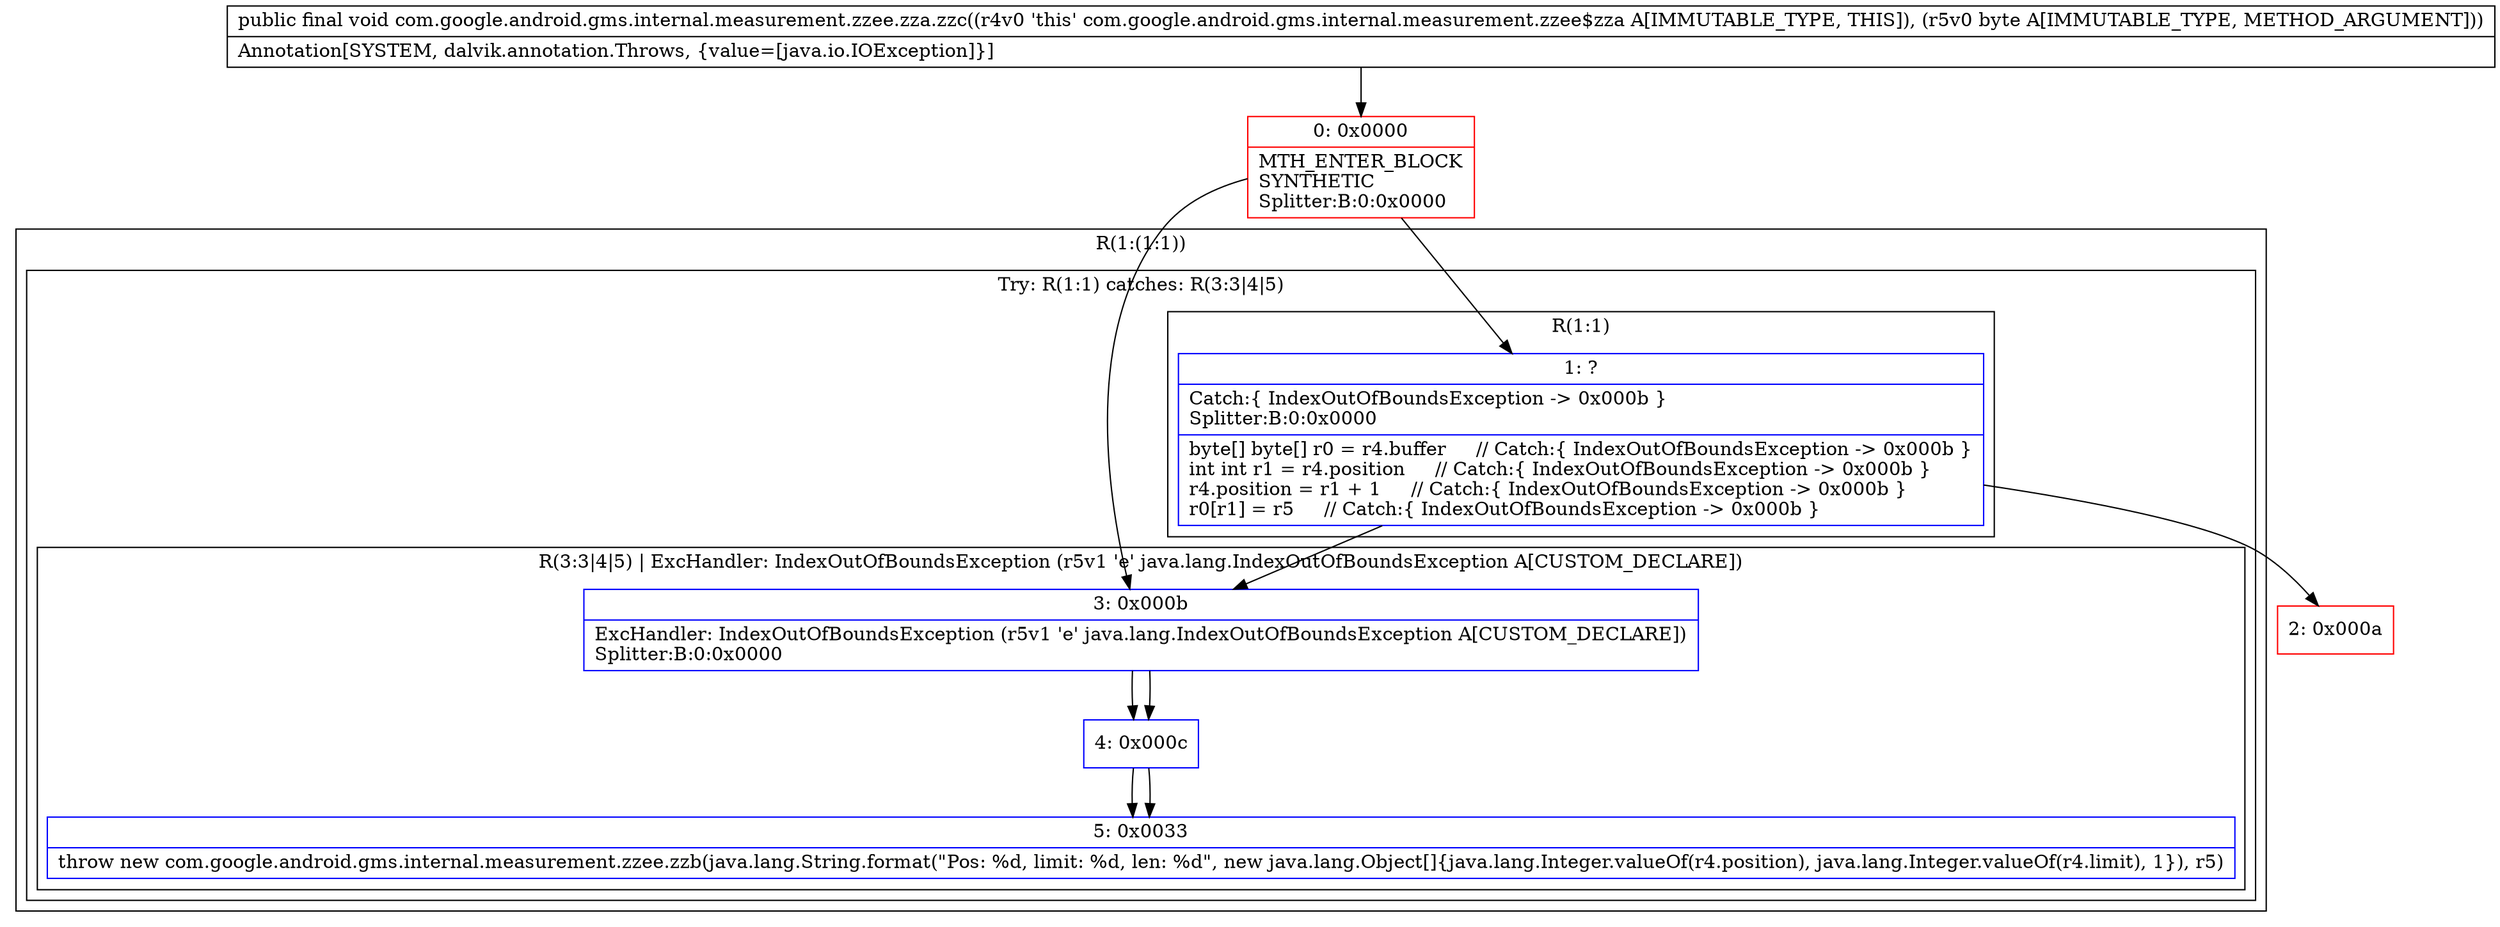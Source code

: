 digraph "CFG forcom.google.android.gms.internal.measurement.zzee.zza.zzc(B)V" {
subgraph cluster_Region_169324950 {
label = "R(1:(1:1))";
node [shape=record,color=blue];
subgraph cluster_TryCatchRegion_2100159493 {
label = "Try: R(1:1) catches: R(3:3|4|5)";
node [shape=record,color=blue];
subgraph cluster_Region_73645458 {
label = "R(1:1)";
node [shape=record,color=blue];
Node_1 [shape=record,label="{1\:\ ?|Catch:\{ IndexOutOfBoundsException \-\> 0x000b \}\lSplitter:B:0:0x0000\l|byte[] byte[] r0 = r4.buffer     \/\/ Catch:\{ IndexOutOfBoundsException \-\> 0x000b \}\lint int r1 = r4.position     \/\/ Catch:\{ IndexOutOfBoundsException \-\> 0x000b \}\lr4.position = r1 + 1     \/\/ Catch:\{ IndexOutOfBoundsException \-\> 0x000b \}\lr0[r1] = r5     \/\/ Catch:\{ IndexOutOfBoundsException \-\> 0x000b \}\l}"];
}
subgraph cluster_Region_1475699251 {
label = "R(3:3|4|5) | ExcHandler: IndexOutOfBoundsException (r5v1 'e' java.lang.IndexOutOfBoundsException A[CUSTOM_DECLARE])\l";
node [shape=record,color=blue];
Node_3 [shape=record,label="{3\:\ 0x000b|ExcHandler: IndexOutOfBoundsException (r5v1 'e' java.lang.IndexOutOfBoundsException A[CUSTOM_DECLARE])\lSplitter:B:0:0x0000\l}"];
Node_4 [shape=record,label="{4\:\ 0x000c}"];
Node_5 [shape=record,label="{5\:\ 0x0033|throw new com.google.android.gms.internal.measurement.zzee.zzb(java.lang.String.format(\"Pos: %d, limit: %d, len: %d\", new java.lang.Object[]\{java.lang.Integer.valueOf(r4.position), java.lang.Integer.valueOf(r4.limit), 1\}), r5)\l}"];
}
}
}
subgraph cluster_Region_1475699251 {
label = "R(3:3|4|5) | ExcHandler: IndexOutOfBoundsException (r5v1 'e' java.lang.IndexOutOfBoundsException A[CUSTOM_DECLARE])\l";
node [shape=record,color=blue];
Node_3 [shape=record,label="{3\:\ 0x000b|ExcHandler: IndexOutOfBoundsException (r5v1 'e' java.lang.IndexOutOfBoundsException A[CUSTOM_DECLARE])\lSplitter:B:0:0x0000\l}"];
Node_4 [shape=record,label="{4\:\ 0x000c}"];
Node_5 [shape=record,label="{5\:\ 0x0033|throw new com.google.android.gms.internal.measurement.zzee.zzb(java.lang.String.format(\"Pos: %d, limit: %d, len: %d\", new java.lang.Object[]\{java.lang.Integer.valueOf(r4.position), java.lang.Integer.valueOf(r4.limit), 1\}), r5)\l}"];
}
Node_0 [shape=record,color=red,label="{0\:\ 0x0000|MTH_ENTER_BLOCK\lSYNTHETIC\lSplitter:B:0:0x0000\l}"];
Node_2 [shape=record,color=red,label="{2\:\ 0x000a}"];
MethodNode[shape=record,label="{public final void com.google.android.gms.internal.measurement.zzee.zza.zzc((r4v0 'this' com.google.android.gms.internal.measurement.zzee$zza A[IMMUTABLE_TYPE, THIS]), (r5v0 byte A[IMMUTABLE_TYPE, METHOD_ARGUMENT]))  | Annotation[SYSTEM, dalvik.annotation.Throws, \{value=[java.io.IOException]\}]\l}"];
MethodNode -> Node_0;
Node_1 -> Node_2;
Node_1 -> Node_3;
Node_3 -> Node_4;
Node_4 -> Node_5;
Node_3 -> Node_4;
Node_4 -> Node_5;
Node_0 -> Node_1;
Node_0 -> Node_3;
}


